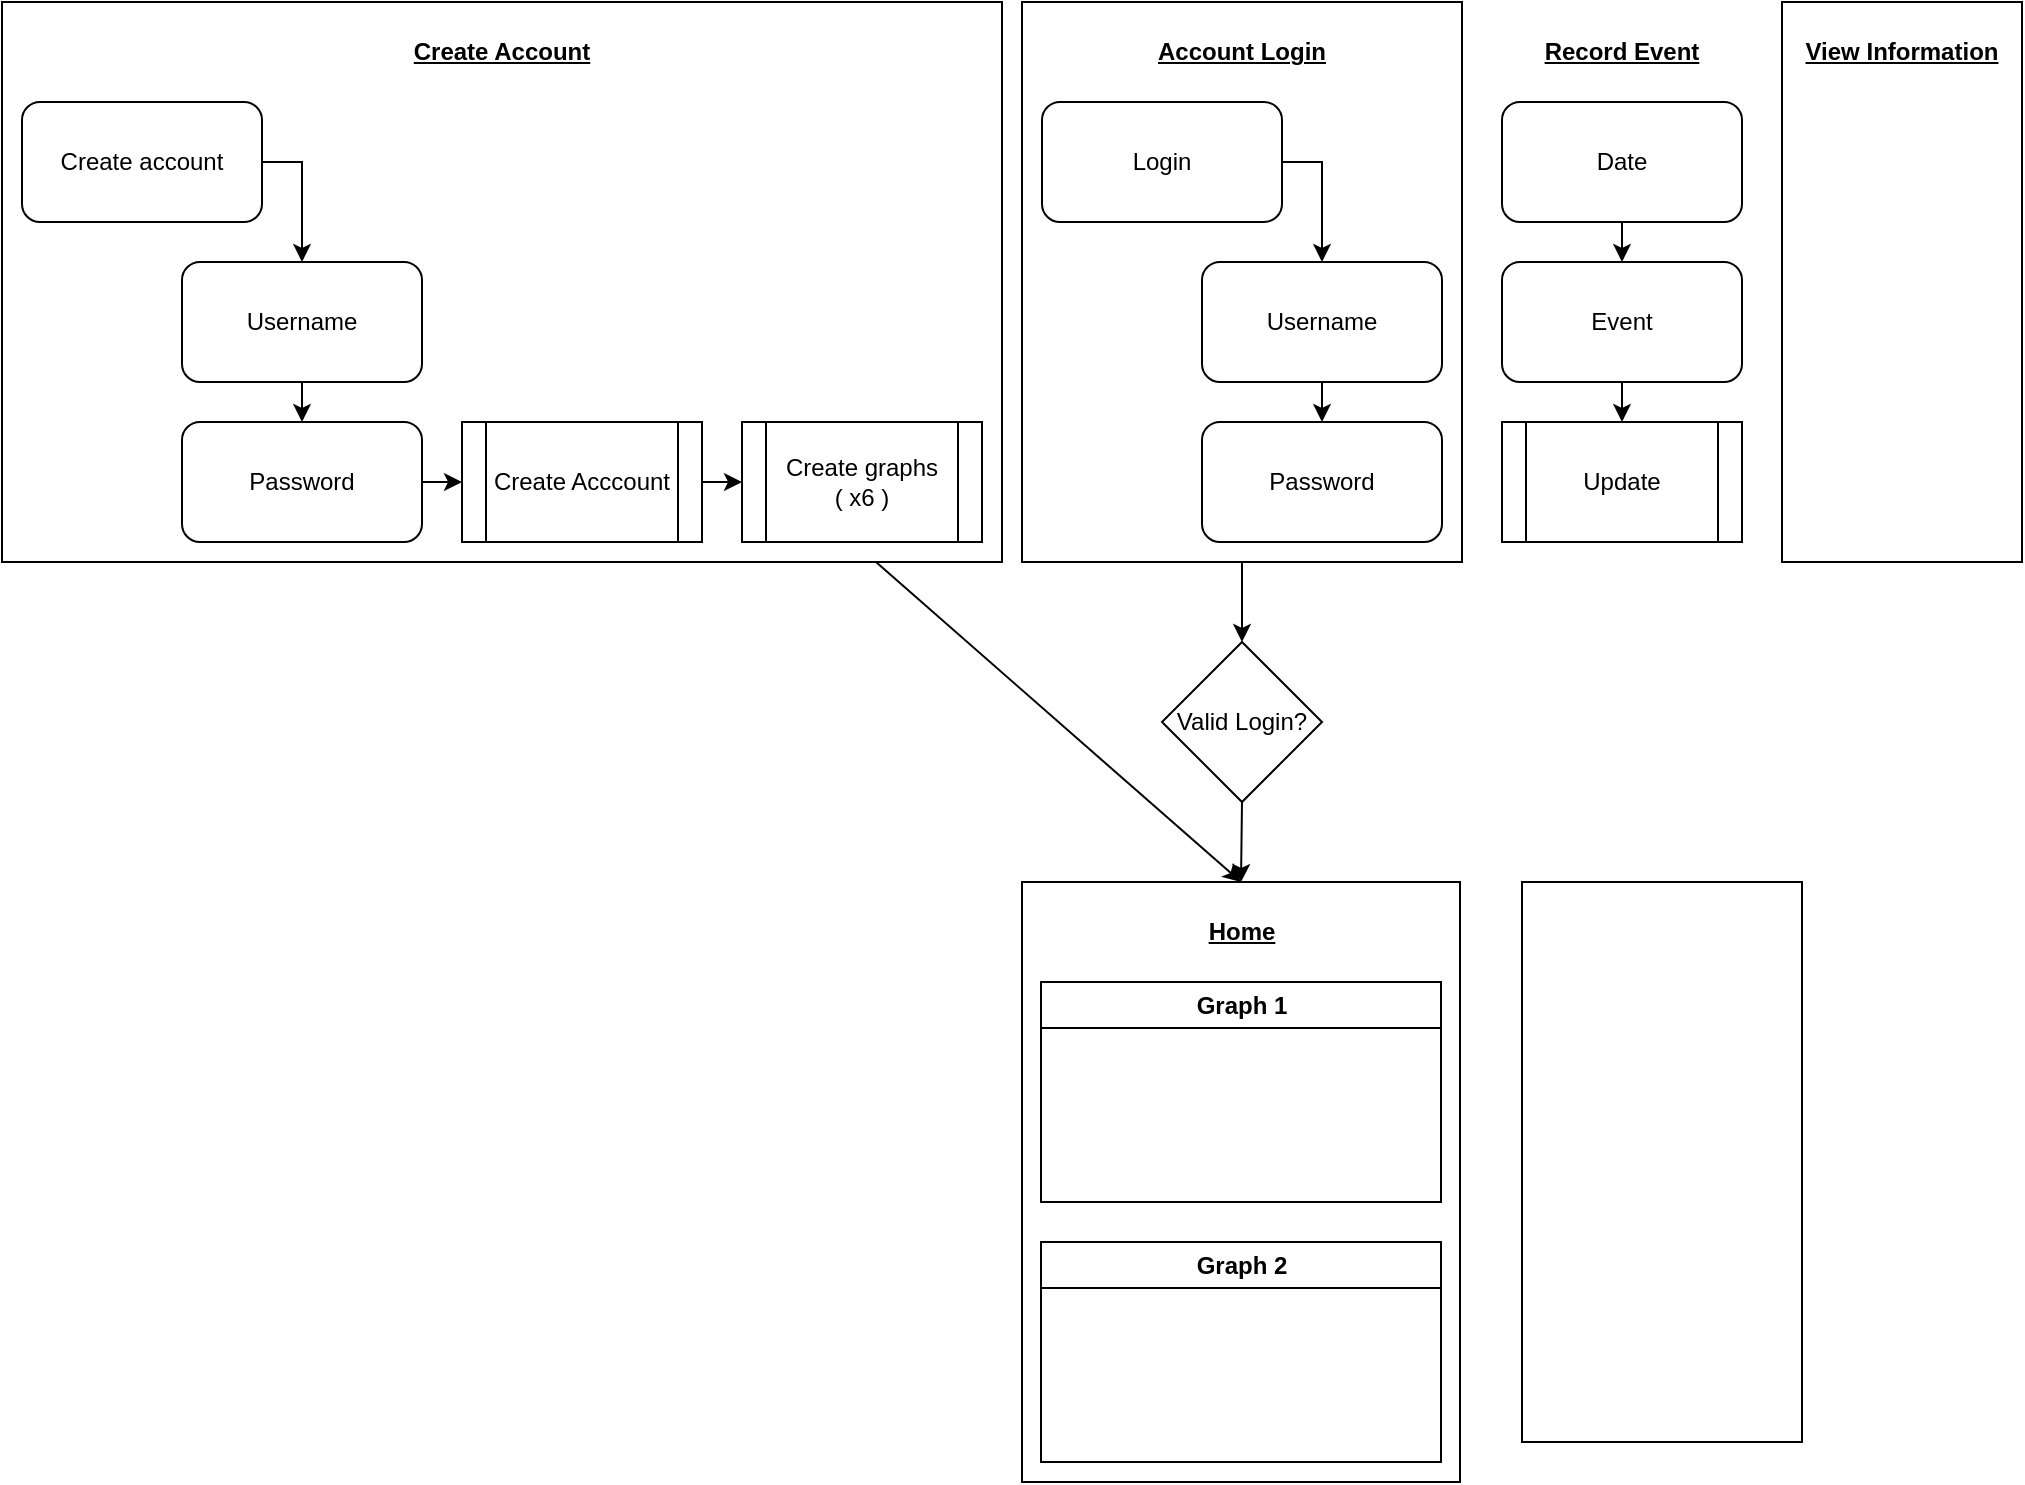 <mxfile version="21.3.0" type="device" pages="2">
  <diagram name="Page-1" id="cc04yZsV0GRiOx2ALiAv">
    <mxGraphModel dx="1050" dy="541" grid="1" gridSize="10" guides="1" tooltips="1" connect="1" arrows="1" fold="1" page="1" pageScale="1" pageWidth="827" pageHeight="1169" math="0" shadow="0">
      <root>
        <mxCell id="0" />
        <mxCell id="1" parent="0" />
        <mxCell id="l-3O237XTOouysnwr9b9-24" value="" style="rounded=0;whiteSpace=wrap;html=1;" vertex="1" parent="1">
          <mxGeometry x="801" y="480" width="140" height="280" as="geometry" />
        </mxCell>
        <mxCell id="l-3O237XTOouysnwr9b9-20" value="" style="rounded=0;whiteSpace=wrap;html=1;" vertex="1" parent="1">
          <mxGeometry x="41" y="40" width="500" height="280" as="geometry" />
        </mxCell>
        <mxCell id="l-3O237XTOouysnwr9b9-19" value="" style="rounded=0;whiteSpace=wrap;html=1;" vertex="1" parent="1">
          <mxGeometry x="551" y="40" width="220" height="280" as="geometry" />
        </mxCell>
        <mxCell id="l-3O237XTOouysnwr9b9-10" style="edgeStyle=orthogonalEdgeStyle;rounded=0;orthogonalLoop=1;jettySize=auto;html=1;exitX=1;exitY=0.5;exitDx=0;exitDy=0;entryX=0.5;entryY=0;entryDx=0;entryDy=0;" edge="1" parent="1" source="l-3O237XTOouysnwr9b9-1" target="l-3O237XTOouysnwr9b9-2">
          <mxGeometry relative="1" as="geometry" />
        </mxCell>
        <mxCell id="l-3O237XTOouysnwr9b9-1" value="Create account" style="rounded=1;whiteSpace=wrap;html=1;" vertex="1" parent="1">
          <mxGeometry x="51" y="90" width="120" height="60" as="geometry" />
        </mxCell>
        <mxCell id="l-3O237XTOouysnwr9b9-8" style="edgeStyle=orthogonalEdgeStyle;rounded=0;orthogonalLoop=1;jettySize=auto;html=1;exitX=0.5;exitY=1;exitDx=0;exitDy=0;entryX=0.5;entryY=0;entryDx=0;entryDy=0;" edge="1" parent="1" source="l-3O237XTOouysnwr9b9-2" target="l-3O237XTOouysnwr9b9-3">
          <mxGeometry relative="1" as="geometry" />
        </mxCell>
        <mxCell id="l-3O237XTOouysnwr9b9-2" value="Username" style="rounded=1;whiteSpace=wrap;html=1;" vertex="1" parent="1">
          <mxGeometry x="131" y="170" width="120" height="60" as="geometry" />
        </mxCell>
        <mxCell id="l-3O237XTOouysnwr9b9-9" style="edgeStyle=orthogonalEdgeStyle;rounded=0;orthogonalLoop=1;jettySize=auto;html=1;exitX=1;exitY=0.5;exitDx=0;exitDy=0;entryX=0;entryY=0.5;entryDx=0;entryDy=0;" edge="1" parent="1" source="l-3O237XTOouysnwr9b9-3" target="l-3O237XTOouysnwr9b9-4">
          <mxGeometry relative="1" as="geometry" />
        </mxCell>
        <mxCell id="l-3O237XTOouysnwr9b9-3" value="Password" style="rounded=1;whiteSpace=wrap;html=1;" vertex="1" parent="1">
          <mxGeometry x="131" y="250" width="120" height="60" as="geometry" />
        </mxCell>
        <mxCell id="l-3O237XTOouysnwr9b9-11" style="edgeStyle=orthogonalEdgeStyle;rounded=0;orthogonalLoop=1;jettySize=auto;html=1;exitX=1;exitY=0.5;exitDx=0;exitDy=0;entryX=0;entryY=0.5;entryDx=0;entryDy=0;" edge="1" parent="1" source="l-3O237XTOouysnwr9b9-4" target="l-3O237XTOouysnwr9b9-5">
          <mxGeometry relative="1" as="geometry" />
        </mxCell>
        <mxCell id="l-3O237XTOouysnwr9b9-4" value="Create Acccount" style="shape=process;whiteSpace=wrap;html=1;backgroundOutline=1;" vertex="1" parent="1">
          <mxGeometry x="271" y="250" width="120" height="60" as="geometry" />
        </mxCell>
        <mxCell id="l-3O237XTOouysnwr9b9-5" value="Create graphs&lt;br&gt;( x6 )" style="shape=process;whiteSpace=wrap;html=1;backgroundOutline=1;" vertex="1" parent="1">
          <mxGeometry x="411" y="250" width="120" height="60" as="geometry" />
        </mxCell>
        <mxCell id="l-3O237XTOouysnwr9b9-15" style="edgeStyle=orthogonalEdgeStyle;rounded=0;orthogonalLoop=1;jettySize=auto;html=1;exitX=1;exitY=0.5;exitDx=0;exitDy=0;entryX=0.5;entryY=0;entryDx=0;entryDy=0;" edge="1" parent="1" source="l-3O237XTOouysnwr9b9-12" target="l-3O237XTOouysnwr9b9-13">
          <mxGeometry relative="1" as="geometry" />
        </mxCell>
        <mxCell id="l-3O237XTOouysnwr9b9-12" value="Login" style="rounded=1;whiteSpace=wrap;html=1;" vertex="1" parent="1">
          <mxGeometry x="561" y="90" width="120" height="60" as="geometry" />
        </mxCell>
        <mxCell id="l-3O237XTOouysnwr9b9-16" style="edgeStyle=orthogonalEdgeStyle;rounded=0;orthogonalLoop=1;jettySize=auto;html=1;exitX=0.5;exitY=1;exitDx=0;exitDy=0;entryX=0.5;entryY=0;entryDx=0;entryDy=0;" edge="1" parent="1" source="l-3O237XTOouysnwr9b9-13" target="l-3O237XTOouysnwr9b9-14">
          <mxGeometry relative="1" as="geometry" />
        </mxCell>
        <mxCell id="l-3O237XTOouysnwr9b9-13" value="Username" style="rounded=1;whiteSpace=wrap;html=1;" vertex="1" parent="1">
          <mxGeometry x="641" y="170" width="120" height="60" as="geometry" />
        </mxCell>
        <mxCell id="l-3O237XTOouysnwr9b9-14" value="Password" style="rounded=1;whiteSpace=wrap;html=1;" vertex="1" parent="1">
          <mxGeometry x="641" y="250" width="120" height="60" as="geometry" />
        </mxCell>
        <mxCell id="l-3O237XTOouysnwr9b9-25" style="edgeStyle=orthogonalEdgeStyle;rounded=0;orthogonalLoop=1;jettySize=auto;html=1;exitX=0.5;exitY=1;exitDx=0;exitDy=0;entryX=0.5;entryY=0;entryDx=0;entryDy=0;" edge="1" parent="1" source="l-3O237XTOouysnwr9b9-21" target="l-3O237XTOouysnwr9b9-22">
          <mxGeometry relative="1" as="geometry" />
        </mxCell>
        <mxCell id="l-3O237XTOouysnwr9b9-21" value="Date" style="rounded=1;whiteSpace=wrap;html=1;" vertex="1" parent="1">
          <mxGeometry x="791" y="90" width="120" height="60" as="geometry" />
        </mxCell>
        <mxCell id="l-3O237XTOouysnwr9b9-26" style="edgeStyle=orthogonalEdgeStyle;rounded=0;orthogonalLoop=1;jettySize=auto;html=1;exitX=0.5;exitY=1;exitDx=0;exitDy=0;entryX=0.5;entryY=0;entryDx=0;entryDy=0;" edge="1" parent="1" source="l-3O237XTOouysnwr9b9-22" target="l-3O237XTOouysnwr9b9-23">
          <mxGeometry relative="1" as="geometry" />
        </mxCell>
        <mxCell id="l-3O237XTOouysnwr9b9-22" value="Event" style="rounded=1;whiteSpace=wrap;html=1;" vertex="1" parent="1">
          <mxGeometry x="791" y="170" width="120" height="60" as="geometry" />
        </mxCell>
        <mxCell id="l-3O237XTOouysnwr9b9-23" value="Update" style="shape=process;whiteSpace=wrap;html=1;backgroundOutline=1;" vertex="1" parent="1">
          <mxGeometry x="791" y="250" width="120" height="60" as="geometry" />
        </mxCell>
        <mxCell id="l-3O237XTOouysnwr9b9-27" value="Create Account" style="text;html=1;strokeColor=none;fillColor=none;align=center;verticalAlign=middle;whiteSpace=wrap;rounded=0;fontStyle=5" vertex="1" parent="1">
          <mxGeometry x="51" y="50" width="480" height="30" as="geometry" />
        </mxCell>
        <mxCell id="l-3O237XTOouysnwr9b9-28" value="Account Login" style="text;html=1;strokeColor=none;fillColor=none;align=center;verticalAlign=middle;whiteSpace=wrap;rounded=0;fontStyle=5" vertex="1" parent="1">
          <mxGeometry x="561" y="50" width="200" height="30" as="geometry" />
        </mxCell>
        <mxCell id="l-3O237XTOouysnwr9b9-29" value="Record Event" style="text;html=1;strokeColor=none;fillColor=none;align=center;verticalAlign=middle;whiteSpace=wrap;rounded=0;fontStyle=5" vertex="1" parent="1">
          <mxGeometry x="791" y="50" width="120" height="30" as="geometry" />
        </mxCell>
        <mxCell id="l-3O237XTOouysnwr9b9-30" value="" style="rounded=0;whiteSpace=wrap;html=1;" vertex="1" parent="1">
          <mxGeometry x="931" y="40" width="120" height="280" as="geometry" />
        </mxCell>
        <mxCell id="l-3O237XTOouysnwr9b9-31" value="View Information" style="text;html=1;strokeColor=none;fillColor=none;align=center;verticalAlign=middle;whiteSpace=wrap;rounded=0;fontStyle=5" vertex="1" parent="1">
          <mxGeometry x="941" y="50" width="100" height="30" as="geometry" />
        </mxCell>
        <mxCell id="RZdN04DhBmM59ptDXOKu-1" value="Valid Login?" style="rhombus;whiteSpace=wrap;html=1;" vertex="1" parent="1">
          <mxGeometry x="621" y="360" width="80" height="80" as="geometry" />
        </mxCell>
        <mxCell id="RZdN04DhBmM59ptDXOKu-2" value="" style="rounded=0;whiteSpace=wrap;html=1;" vertex="1" parent="1">
          <mxGeometry x="551" y="480" width="219" height="300" as="geometry" />
        </mxCell>
        <mxCell id="RZdN04DhBmM59ptDXOKu-3" value="Home" style="text;html=1;strokeColor=none;fillColor=none;align=center;verticalAlign=middle;whiteSpace=wrap;rounded=0;fontStyle=5" vertex="1" parent="1">
          <mxGeometry x="560.5" y="490" width="200" height="30" as="geometry" />
        </mxCell>
        <mxCell id="RZdN04DhBmM59ptDXOKu-8" value="Graph 1" style="swimlane;whiteSpace=wrap;html=1;" vertex="1" parent="1">
          <mxGeometry x="560.5" y="530" width="200" height="110" as="geometry" />
        </mxCell>
        <mxCell id="RZdN04DhBmM59ptDXOKu-9" value="Graph 2" style="swimlane;whiteSpace=wrap;html=1;" vertex="1" parent="1">
          <mxGeometry x="560.5" y="660" width="200" height="110" as="geometry" />
        </mxCell>
        <mxCell id="RZdN04DhBmM59ptDXOKu-11" value="" style="endArrow=classic;html=1;rounded=0;entryX=0.5;entryY=0;entryDx=0;entryDy=0;exitX=0.5;exitY=1;exitDx=0;exitDy=0;" edge="1" parent="1" source="l-3O237XTOouysnwr9b9-19" target="RZdN04DhBmM59ptDXOKu-1">
          <mxGeometry width="50" height="50" relative="1" as="geometry">
            <mxPoint x="530" y="400" as="sourcePoint" />
            <mxPoint x="580" y="350" as="targetPoint" />
          </mxGeometry>
        </mxCell>
        <mxCell id="RZdN04DhBmM59ptDXOKu-12" value="" style="endArrow=classic;html=1;rounded=0;exitX=0.5;exitY=1;exitDx=0;exitDy=0;entryX=0.5;entryY=0;entryDx=0;entryDy=0;" edge="1" parent="1" source="RZdN04DhBmM59ptDXOKu-1" target="RZdN04DhBmM59ptDXOKu-2">
          <mxGeometry width="50" height="50" relative="1" as="geometry">
            <mxPoint x="720" y="440" as="sourcePoint" />
            <mxPoint x="770" y="390" as="targetPoint" />
          </mxGeometry>
        </mxCell>
        <mxCell id="RZdN04DhBmM59ptDXOKu-13" value="" style="endArrow=classic;html=1;rounded=0;entryX=0.5;entryY=0;entryDx=0;entryDy=0;exitX=0.874;exitY=1;exitDx=0;exitDy=0;exitPerimeter=0;" edge="1" parent="1" source="l-3O237XTOouysnwr9b9-20" target="RZdN04DhBmM59ptDXOKu-2">
          <mxGeometry width="50" height="50" relative="1" as="geometry">
            <mxPoint x="460" y="410" as="sourcePoint" />
            <mxPoint x="510" y="360" as="targetPoint" />
          </mxGeometry>
        </mxCell>
      </root>
    </mxGraphModel>
  </diagram>
  <diagram id="vRcQymzW9OsuHTlcTGBI" name="Page-2">
    <mxGraphModel dx="2261" dy="756" grid="1" gridSize="10" guides="1" tooltips="1" connect="1" arrows="1" fold="1" page="1" pageScale="1" pageWidth="827" pageHeight="1169" math="0" shadow="0">
      <root>
        <mxCell id="0" />
        <mxCell id="1" parent="0" />
        <mxCell id="r17xh3R9CUe-E-M4St3A-2" value="" style="rounded=0;whiteSpace=wrap;html=1;" vertex="1" parent="1">
          <mxGeometry x="40" y="40" width="200" height="400" as="geometry" />
        </mxCell>
        <mxCell id="r17xh3R9CUe-E-M4St3A-21" value="&lt;h1&gt;App&lt;/h1&gt;" style="text;html=1;strokeColor=none;fillColor=none;spacing=5;spacingTop=-20;whiteSpace=wrap;overflow=hidden;rounded=0;" vertex="1" parent="1">
          <mxGeometry x="50" y="50" width="180" height="50" as="geometry" />
        </mxCell>
        <mxCell id="r17xh3R9CUe-E-M4St3A-22" value="Create account" style="rounded=1;whiteSpace=wrap;html=1;" vertex="1" parent="1">
          <mxGeometry x="57" y="150" width="160" height="60" as="geometry" />
        </mxCell>
        <mxCell id="r17xh3R9CUe-E-M4St3A-23" value="Login" style="rounded=1;whiteSpace=wrap;html=1;" vertex="1" parent="1">
          <mxGeometry x="60" y="250" width="160" height="60" as="geometry" />
        </mxCell>
        <mxCell id="r17xh3R9CUe-E-M4St3A-25" value="" style="rounded=0;whiteSpace=wrap;html=1;" vertex="1" parent="1">
          <mxGeometry x="280" y="40" width="200" height="400" as="geometry" />
        </mxCell>
        <mxCell id="r17xh3R9CUe-E-M4St3A-30" value="&lt;h1&gt;Create Account&lt;/h1&gt;" style="text;html=1;strokeColor=none;fillColor=none;spacing=5;spacingTop=-20;whiteSpace=wrap;overflow=hidden;rounded=0;" vertex="1" parent="1">
          <mxGeometry x="286" y="50" width="190" height="50" as="geometry" />
        </mxCell>
        <mxCell id="r17xh3R9CUe-E-M4St3A-33" value="" style="rounded=0;whiteSpace=wrap;html=1;" vertex="1" parent="1">
          <mxGeometry x="300" y="130" width="160" height="30" as="geometry" />
        </mxCell>
        <mxCell id="r17xh3R9CUe-E-M4St3A-34" value="Username" style="text;html=1;strokeColor=none;fillColor=none;align=center;verticalAlign=middle;whiteSpace=wrap;rounded=0;" vertex="1" parent="1">
          <mxGeometry x="300" y="100" width="60" height="30" as="geometry" />
        </mxCell>
        <mxCell id="r17xh3R9CUe-E-M4St3A-35" value="Password" style="text;html=1;strokeColor=none;fillColor=none;align=center;verticalAlign=middle;whiteSpace=wrap;rounded=0;" vertex="1" parent="1">
          <mxGeometry x="300" y="170" width="60" height="30" as="geometry" />
        </mxCell>
        <mxCell id="r17xh3R9CUe-E-M4St3A-36" value="" style="rounded=0;whiteSpace=wrap;html=1;" vertex="1" parent="1">
          <mxGeometry x="300" y="200" width="160" height="30" as="geometry" />
        </mxCell>
        <mxCell id="r17xh3R9CUe-E-M4St3A-37" value="Confirm password" style="text;html=1;strokeColor=none;fillColor=none;align=center;verticalAlign=middle;whiteSpace=wrap;rounded=0;" vertex="1" parent="1">
          <mxGeometry x="300" y="240" width="100" height="30" as="geometry" />
        </mxCell>
        <mxCell id="r17xh3R9CUe-E-M4St3A-38" value="" style="rounded=0;whiteSpace=wrap;html=1;" vertex="1" parent="1">
          <mxGeometry x="300" y="270" width="160" height="30" as="geometry" />
        </mxCell>
        <mxCell id="r17xh3R9CUe-E-M4St3A-39" value="Create account" style="rounded=1;whiteSpace=wrap;html=1;" vertex="1" parent="1">
          <mxGeometry x="300" y="320" width="160" height="40" as="geometry" />
        </mxCell>
        <mxCell id="r17xh3R9CUe-E-M4St3A-49" value="" style="rounded=0;whiteSpace=wrap;html=1;" vertex="1" parent="1">
          <mxGeometry x="-200" y="40" width="200" height="400" as="geometry" />
        </mxCell>
        <mxCell id="r17xh3R9CUe-E-M4St3A-50" value="" style="rounded=0;whiteSpace=wrap;html=1;" vertex="1" parent="1">
          <mxGeometry x="-200" y="380" width="200" height="60" as="geometry" />
        </mxCell>
        <mxCell id="r17xh3R9CUe-E-M4St3A-51" value="" style="shape=actor;whiteSpace=wrap;html=1;strokeWidth=2;strokeColor=#CCCCCC;" vertex="1" parent="1">
          <mxGeometry x="-47" y="390" width="30" height="40" as="geometry" />
        </mxCell>
        <mxCell id="r17xh3R9CUe-E-M4St3A-52" value="" style="shape=cross;whiteSpace=wrap;html=1;strokeWidth=2;strokeColor=#CCCCCC;" vertex="1" parent="1">
          <mxGeometry x="-147" y="390" width="40" height="40" as="geometry" />
        </mxCell>
        <mxCell id="r17xh3R9CUe-E-M4St3A-53" value="" style="shape=internalStorage;whiteSpace=wrap;html=1;dx=15;dy=15;rounded=1;arcSize=8;strokeWidth=2;strokeColor=#CCCCCC;" vertex="1" parent="1">
          <mxGeometry x="-97" y="390" width="36" height="40" as="geometry" />
        </mxCell>
        <mxCell id="r17xh3R9CUe-E-M4St3A-54" value="&lt;h1&gt;Login&lt;/h1&gt;" style="text;html=1;strokeColor=none;fillColor=none;spacing=5;spacingTop=-20;whiteSpace=wrap;overflow=hidden;rounded=0;" vertex="1" parent="1">
          <mxGeometry x="-194" y="50" width="190" height="50" as="geometry" />
        </mxCell>
        <mxCell id="r17xh3R9CUe-E-M4St3A-55" value="" style="rounded=0;whiteSpace=wrap;html=1;" vertex="1" parent="1">
          <mxGeometry x="-180" y="130" width="160" height="30" as="geometry" />
        </mxCell>
        <mxCell id="r17xh3R9CUe-E-M4St3A-56" value="Username" style="text;html=1;strokeColor=none;fillColor=none;align=center;verticalAlign=middle;whiteSpace=wrap;rounded=0;" vertex="1" parent="1">
          <mxGeometry x="-180" y="100" width="60" height="30" as="geometry" />
        </mxCell>
        <mxCell id="r17xh3R9CUe-E-M4St3A-57" value="Password" style="text;html=1;strokeColor=none;fillColor=none;align=center;verticalAlign=middle;whiteSpace=wrap;rounded=0;" vertex="1" parent="1">
          <mxGeometry x="-180" y="170" width="60" height="30" as="geometry" />
        </mxCell>
        <mxCell id="r17xh3R9CUe-E-M4St3A-58" value="" style="rounded=0;whiteSpace=wrap;html=1;" vertex="1" parent="1">
          <mxGeometry x="-180" y="200" width="160" height="30" as="geometry" />
        </mxCell>
        <mxCell id="r17xh3R9CUe-E-M4St3A-61" value="Create account" style="rounded=1;whiteSpace=wrap;html=1;" vertex="1" parent="1">
          <mxGeometry x="-180" y="320" width="160" height="40" as="geometry" />
        </mxCell>
        <mxCell id="r17xh3R9CUe-E-M4St3A-62" value="" style="rounded=0;whiteSpace=wrap;html=1;" vertex="1" parent="1">
          <mxGeometry x="40" y="480" width="200" height="400" as="geometry" />
        </mxCell>
        <mxCell id="r17xh3R9CUe-E-M4St3A-67" value="&lt;h1&gt;Home&lt;/h1&gt;" style="text;html=1;strokeColor=none;fillColor=none;spacing=5;spacingTop=-20;whiteSpace=wrap;overflow=hidden;rounded=0;" vertex="1" parent="1">
          <mxGeometry x="50" y="490" width="180" height="50" as="geometry" />
        </mxCell>
        <mxCell id="r17xh3R9CUe-E-M4St3A-70" value="" style="endArrow=classic;html=1;rounded=0;entryX=0.01;entryY=0.352;entryDx=0;entryDy=0;entryPerimeter=0;" edge="1" parent="1" target="r17xh3R9CUe-E-M4St3A-25">
          <mxGeometry width="50" height="50" relative="1" as="geometry">
            <mxPoint x="217" y="180" as="sourcePoint" />
            <mxPoint x="267" y="130" as="targetPoint" />
          </mxGeometry>
        </mxCell>
        <mxCell id="r17xh3R9CUe-E-M4St3A-71" value="" style="endArrow=classic;html=1;rounded=0;exitX=0;exitY=0.5;exitDx=0;exitDy=0;" edge="1" parent="1" source="r17xh3R9CUe-E-M4St3A-23">
          <mxGeometry width="50" height="50" relative="1" as="geometry">
            <mxPoint x="60" y="290" as="sourcePoint" />
            <mxPoint y="280" as="targetPoint" />
          </mxGeometry>
        </mxCell>
        <mxCell id="r17xh3R9CUe-E-M4St3A-72" value="" style="html=1;verticalLabelPosition=bottom;align=center;labelBackgroundColor=#ffffff;verticalAlign=top;strokeWidth=2;strokeColor=#CCCCCC;shadow=0;dashed=0;shape=mxgraph.ios7.icons.home;" vertex="1" parent="1">
          <mxGeometry x="-187" y="390" width="30" height="40" as="geometry" />
        </mxCell>
        <mxCell id="r17xh3R9CUe-E-M4St3A-73" value="" style="rounded=0;whiteSpace=wrap;html=1;" vertex="1" parent="1">
          <mxGeometry x="40" y="380" width="200" height="60" as="geometry" />
        </mxCell>
        <mxCell id="r17xh3R9CUe-E-M4St3A-74" value="" style="shape=actor;whiteSpace=wrap;html=1;strokeWidth=2;strokeColor=#CCCCCC;" vertex="1" parent="1">
          <mxGeometry x="194" y="390" width="30" height="40" as="geometry" />
        </mxCell>
        <mxCell id="r17xh3R9CUe-E-M4St3A-75" value="" style="shape=cross;whiteSpace=wrap;html=1;strokeWidth=2;strokeColor=#CCCCCC;" vertex="1" parent="1">
          <mxGeometry x="94" y="390" width="40" height="40" as="geometry" />
        </mxCell>
        <mxCell id="r17xh3R9CUe-E-M4St3A-76" value="" style="shape=internalStorage;whiteSpace=wrap;html=1;dx=15;dy=15;rounded=1;arcSize=8;strokeWidth=2;strokeColor=#CCCCCC;" vertex="1" parent="1">
          <mxGeometry x="144" y="390" width="36" height="40" as="geometry" />
        </mxCell>
        <mxCell id="r17xh3R9CUe-E-M4St3A-77" value="" style="html=1;verticalLabelPosition=bottom;align=center;labelBackgroundColor=#ffffff;verticalAlign=top;strokeWidth=2;strokeColor=#CCCCCC;shadow=0;dashed=0;shape=mxgraph.ios7.icons.home;" vertex="1" parent="1">
          <mxGeometry x="54" y="390" width="30" height="40" as="geometry" />
        </mxCell>
        <mxCell id="r17xh3R9CUe-E-M4St3A-78" value="" style="rounded=0;whiteSpace=wrap;html=1;" vertex="1" parent="1">
          <mxGeometry x="280" y="380" width="200" height="60" as="geometry" />
        </mxCell>
        <mxCell id="r17xh3R9CUe-E-M4St3A-79" value="" style="shape=actor;whiteSpace=wrap;html=1;strokeWidth=2;strokeColor=#CCCCCC;" vertex="1" parent="1">
          <mxGeometry x="436" y="390" width="30" height="40" as="geometry" />
        </mxCell>
        <mxCell id="r17xh3R9CUe-E-M4St3A-80" value="" style="shape=cross;whiteSpace=wrap;html=1;strokeWidth=2;strokeColor=#CCCCCC;" vertex="1" parent="1">
          <mxGeometry x="334" y="390" width="40" height="40" as="geometry" />
        </mxCell>
        <mxCell id="r17xh3R9CUe-E-M4St3A-81" value="" style="shape=internalStorage;whiteSpace=wrap;html=1;dx=15;dy=15;rounded=1;arcSize=8;strokeWidth=2;strokeColor=#CCCCCC;" vertex="1" parent="1">
          <mxGeometry x="386.5" y="390" width="36" height="40" as="geometry" />
        </mxCell>
        <mxCell id="r17xh3R9CUe-E-M4St3A-82" value="" style="html=1;verticalLabelPosition=bottom;align=center;labelBackgroundColor=#ffffff;verticalAlign=top;strokeWidth=2;strokeColor=#CCCCCC;shadow=0;dashed=0;shape=mxgraph.ios7.icons.home;" vertex="1" parent="1">
          <mxGeometry x="295" y="390" width="30" height="40" as="geometry" />
        </mxCell>
        <mxCell id="r17xh3R9CUe-E-M4St3A-83" value="" style="rounded=0;whiteSpace=wrap;html=1;" vertex="1" parent="1">
          <mxGeometry x="40" y="820" width="200" height="60" as="geometry" />
        </mxCell>
        <mxCell id="r17xh3R9CUe-E-M4St3A-87" value="" style="html=1;verticalLabelPosition=bottom;align=center;labelBackgroundColor=#ffffff;verticalAlign=top;strokeWidth=2;strokeColor=#FF8000;shadow=0;dashed=0;shape=mxgraph.ios7.icons.home;" vertex="1" parent="1">
          <mxGeometry x="53" y="830" width="30" height="40" as="geometry" />
        </mxCell>
        <mxCell id="r17xh3R9CUe-E-M4St3A-88" value="" style="endArrow=classic;html=1;rounded=0;entryX=0;entryY=0.25;entryDx=0;entryDy=0;exitX=0.5;exitY=1;exitDx=0;exitDy=0;" edge="1" parent="1" source="r17xh3R9CUe-E-M4St3A-50" target="r17xh3R9CUe-E-M4St3A-62">
          <mxGeometry width="50" height="50" relative="1" as="geometry">
            <mxPoint x="-90" y="510" as="sourcePoint" />
            <mxPoint x="-40" y="460" as="targetPoint" />
          </mxGeometry>
        </mxCell>
        <mxCell id="r17xh3R9CUe-E-M4St3A-89" value="" style="endArrow=classic;html=1;rounded=0;exitX=0.5;exitY=1;exitDx=0;exitDy=0;entryX=1;entryY=0.25;entryDx=0;entryDy=0;" edge="1" parent="1" source="r17xh3R9CUe-E-M4St3A-78" target="r17xh3R9CUe-E-M4St3A-62">
          <mxGeometry width="50" height="50" relative="1" as="geometry">
            <mxPoint x="370" y="570" as="sourcePoint" />
            <mxPoint x="420" y="520" as="targetPoint" />
          </mxGeometry>
        </mxCell>
        <mxCell id="r17xh3R9CUe-E-M4St3A-90" value="Graph 1" style="swimlane;whiteSpace=wrap;html=1;" vertex="1" parent="1">
          <mxGeometry x="50" y="620" width="180" height="190" as="geometry" />
        </mxCell>
        <mxCell id="r17xh3R9CUe-E-M4St3A-93" value="&lt;h1&gt;&lt;br&gt;&lt;/h1&gt;&lt;p&gt;Lorem ipsum dolor sit amet, consectetur adipisicing elit, sed do eiusmod tempor incididunt ut labore et dolore magna aliqua.&lt;/p&gt;" style="text;html=1;strokeColor=none;fillColor=none;spacing=5;spacingTop=-20;whiteSpace=wrap;overflow=hidden;rounded=0;" vertex="1" parent="1">
          <mxGeometry x="57" y="490" width="163" height="110" as="geometry" />
        </mxCell>
        <mxCell id="r17xh3R9CUe-E-M4St3A-94" value="" style="rounded=0;whiteSpace=wrap;html=1;" vertex="1" parent="1">
          <mxGeometry x="-200" y="700" width="200" height="400" as="geometry" />
        </mxCell>
        <mxCell id="r17xh3R9CUe-E-M4St3A-95" value="&lt;h1&gt;Record event&lt;/h1&gt;" style="text;html=1;strokeColor=none;fillColor=none;spacing=5;spacingTop=-20;whiteSpace=wrap;overflow=hidden;rounded=0;" vertex="1" parent="1">
          <mxGeometry x="-194" y="710" width="190" height="50" as="geometry" />
        </mxCell>
        <mxCell id="r17xh3R9CUe-E-M4St3A-96" value="" style="rounded=0;whiteSpace=wrap;html=1;" vertex="1" parent="1">
          <mxGeometry x="-180" y="790" width="160" height="30" as="geometry" />
        </mxCell>
        <mxCell id="r17xh3R9CUe-E-M4St3A-97" value="What happened" style="text;html=1;strokeColor=none;fillColor=none;align=center;verticalAlign=middle;whiteSpace=wrap;rounded=0;" vertex="1" parent="1">
          <mxGeometry x="-180" y="760" width="91" height="30" as="geometry" />
        </mxCell>
        <mxCell id="r17xh3R9CUe-E-M4St3A-98" value="When did it happen" style="text;html=1;strokeColor=none;fillColor=none;align=center;verticalAlign=middle;whiteSpace=wrap;rounded=0;" vertex="1" parent="1">
          <mxGeometry x="-180" y="830" width="111" height="30" as="geometry" />
        </mxCell>
        <mxCell id="r17xh3R9CUe-E-M4St3A-99" value="" style="rounded=0;whiteSpace=wrap;html=1;" vertex="1" parent="1">
          <mxGeometry x="-180" y="860" width="160" height="30" as="geometry" />
        </mxCell>
        <mxCell id="r17xh3R9CUe-E-M4St3A-100" value="What were the symptom&#39;s" style="text;html=1;strokeColor=none;fillColor=none;align=center;verticalAlign=middle;whiteSpace=wrap;rounded=0;fontColor=#333333;" vertex="1" parent="1">
          <mxGeometry x="-180" y="900" width="141" height="30" as="geometry" />
        </mxCell>
        <mxCell id="r17xh3R9CUe-E-M4St3A-101" value="" style="rounded=0;whiteSpace=wrap;html=1;strokeColor=#333333;fontColor=#333333;" vertex="1" parent="1">
          <mxGeometry x="-180" y="930" width="160" height="30" as="geometry" />
        </mxCell>
        <mxCell id="r17xh3R9CUe-E-M4St3A-102" value="Record event" style="rounded=1;whiteSpace=wrap;html=1;" vertex="1" parent="1">
          <mxGeometry x="-180" y="980" width="160" height="40" as="geometry" />
        </mxCell>
        <mxCell id="r17xh3R9CUe-E-M4St3A-108" value="" style="rounded=0;whiteSpace=wrap;html=1;" vertex="1" parent="1">
          <mxGeometry x="-200" y="1040" width="200" height="60" as="geometry" />
        </mxCell>
        <mxCell id="r17xh3R9CUe-E-M4St3A-110" value="" style="shape=cross;whiteSpace=wrap;html=1;strokeWidth=2;strokeColor=#FF8000;" vertex="1" parent="1">
          <mxGeometry x="-150" y="1050" width="40" height="40" as="geometry" />
        </mxCell>
        <mxCell id="r17xh3R9CUe-E-M4St3A-113" value="" style="rounded=0;whiteSpace=wrap;html=1;" vertex="1" parent="1">
          <mxGeometry x="280" y="700" width="200" height="400" as="geometry" />
        </mxCell>
        <mxCell id="r17xh3R9CUe-E-M4St3A-114" value="&lt;h1&gt;View events&lt;/h1&gt;" style="text;html=1;strokeColor=none;fillColor=none;spacing=5;spacingTop=-20;whiteSpace=wrap;overflow=hidden;rounded=0;" vertex="1" parent="1">
          <mxGeometry x="286" y="710" width="190" height="50" as="geometry" />
        </mxCell>
        <mxCell id="r17xh3R9CUe-E-M4St3A-122" value="" style="rounded=0;whiteSpace=wrap;html=1;" vertex="1" parent="1">
          <mxGeometry x="280" y="1040" width="200" height="60" as="geometry" />
        </mxCell>
        <mxCell id="r17xh3R9CUe-E-M4St3A-125" value="" style="shape=internalStorage;whiteSpace=wrap;html=1;dx=15;dy=15;rounded=1;arcSize=8;strokeWidth=2;strokeColor=#FF8000;" vertex="1" parent="1">
          <mxGeometry x="380" y="1050" width="36" height="40" as="geometry" />
        </mxCell>
        <mxCell id="r17xh3R9CUe-E-M4St3A-127" value="" style="rounded=0;whiteSpace=wrap;html=1;" vertex="1" parent="1">
          <mxGeometry x="40" y="920" width="200" height="400" as="geometry" />
        </mxCell>
        <mxCell id="r17xh3R9CUe-E-M4St3A-128" value="&lt;h1&gt;Profile&lt;/h1&gt;" style="text;html=1;strokeColor=none;fillColor=none;spacing=5;spacingTop=-20;whiteSpace=wrap;overflow=hidden;rounded=0;" vertex="1" parent="1">
          <mxGeometry x="46" y="930" width="190" height="50" as="geometry" />
        </mxCell>
        <mxCell id="r17xh3R9CUe-E-M4St3A-129" value="" style="rounded=0;whiteSpace=wrap;html=1;" vertex="1" parent="1">
          <mxGeometry x="40" y="1260" width="200" height="60" as="geometry" />
        </mxCell>
        <mxCell id="r17xh3R9CUe-E-M4St3A-130" value="" style="shape=actor;whiteSpace=wrap;html=1;strokeWidth=2;strokeColor=#FF8000;" vertex="1" parent="1">
          <mxGeometry x="194" y="1270" width="30" height="40" as="geometry" />
        </mxCell>
        <mxCell id="r17xh3R9CUe-E-M4St3A-135" value="Log out" style="rounded=1;whiteSpace=wrap;html=1;" vertex="1" parent="1">
          <mxGeometry x="61" y="1030" width="160" height="60" as="geometry" />
        </mxCell>
        <mxCell id="r17xh3R9CUe-E-M4St3A-136" value="Delete account" style="rounded=1;whiteSpace=wrap;html=1;" vertex="1" parent="1">
          <mxGeometry x="61" y="1130" width="160" height="60" as="geometry" />
        </mxCell>
        <mxCell id="M47qc8CPShg4CmGgvo4O-2" value="" style="rounded=0;whiteSpace=wrap;html=1;" vertex="1" parent="1">
          <mxGeometry x="300" y="790" width="160" height="30" as="geometry" />
        </mxCell>
        <mxCell id="M47qc8CPShg4CmGgvo4O-3" value="Select the event type" style="text;html=1;strokeColor=none;fillColor=none;align=center;verticalAlign=middle;whiteSpace=wrap;rounded=0;" vertex="1" parent="1">
          <mxGeometry x="300" y="760" width="120" height="30" as="geometry" />
        </mxCell>
        <mxCell id="M47qc8CPShg4CmGgvo4O-4" value="" style="triangle;whiteSpace=wrap;html=1;rotation=90;" vertex="1" parent="1">
          <mxGeometry x="436" y="795" width="10" height="20" as="geometry" />
        </mxCell>
        <mxCell id="M47qc8CPShg4CmGgvo4O-5" value="" style="rounded=0;whiteSpace=wrap;html=1;" vertex="1" parent="1">
          <mxGeometry x="300" y="860" width="160" height="30" as="geometry" />
        </mxCell>
        <mxCell id="M47qc8CPShg4CmGgvo4O-6" value="Retrieve from" style="text;html=1;strokeColor=none;fillColor=none;align=center;verticalAlign=middle;whiteSpace=wrap;rounded=0;" vertex="1" parent="1">
          <mxGeometry x="300" y="830" width="80" height="30" as="geometry" />
        </mxCell>
        <mxCell id="M47qc8CPShg4CmGgvo4O-7" value="" style="rounded=0;whiteSpace=wrap;html=1;" vertex="1" parent="1">
          <mxGeometry x="301" y="930" width="160" height="30" as="geometry" />
        </mxCell>
        <mxCell id="M47qc8CPShg4CmGgvo4O-8" value="Retrieve to" style="text;html=1;strokeColor=none;fillColor=none;align=center;verticalAlign=middle;whiteSpace=wrap;rounded=0;" vertex="1" parent="1">
          <mxGeometry x="301" y="900" width="69" height="30" as="geometry" />
        </mxCell>
        <mxCell id="M47qc8CPShg4CmGgvo4O-9" value="View Events" style="rounded=1;whiteSpace=wrap;html=1;" vertex="1" parent="1">
          <mxGeometry x="300" y="980" width="160" height="40" as="geometry" />
        </mxCell>
        <mxCell id="M47qc8CPShg4CmGgvo4O-10" value="" style="html=1;verticalLabelPosition=bottom;align=center;labelBackgroundColor=#ffffff;verticalAlign=top;strokeWidth=2;strokeColor=#CCCCCC;shadow=0;dashed=0;shape=mxgraph.ios7.icons.home;" vertex="1" parent="1">
          <mxGeometry x="-187" y="390" width="30" height="40" as="geometry" />
        </mxCell>
        <mxCell id="M47qc8CPShg4CmGgvo4O-11" value="" style="shape=cross;whiteSpace=wrap;html=1;strokeWidth=2;strokeColor=#CCCCCC;" vertex="1" parent="1">
          <mxGeometry x="-147" y="390" width="40" height="40" as="geometry" />
        </mxCell>
        <mxCell id="M47qc8CPShg4CmGgvo4O-12" value="" style="shape=internalStorage;whiteSpace=wrap;html=1;dx=15;dy=15;rounded=1;arcSize=8;strokeWidth=2;strokeColor=#CCCCCC;" vertex="1" parent="1">
          <mxGeometry x="-97" y="390" width="36" height="40" as="geometry" />
        </mxCell>
        <mxCell id="M47qc8CPShg4CmGgvo4O-13" value="" style="shape=actor;whiteSpace=wrap;html=1;strokeWidth=2;strokeColor=#CCCCCC;" vertex="1" parent="1">
          <mxGeometry x="-47" y="390" width="30" height="40" as="geometry" />
        </mxCell>
        <mxCell id="M47qc8CPShg4CmGgvo4O-14" value="" style="html=1;verticalLabelPosition=bottom;align=center;labelBackgroundColor=#ffffff;verticalAlign=top;strokeWidth=2;strokeColor=#CCCCCC;shadow=0;dashed=0;shape=mxgraph.ios7.icons.home;" vertex="1" parent="1">
          <mxGeometry x="54" y="390" width="30" height="40" as="geometry" />
        </mxCell>
        <mxCell id="M47qc8CPShg4CmGgvo4O-15" value="" style="shape=cross;whiteSpace=wrap;html=1;strokeWidth=2;strokeColor=#CCCCCC;" vertex="1" parent="1">
          <mxGeometry x="94" y="390" width="40" height="40" as="geometry" />
        </mxCell>
        <mxCell id="M47qc8CPShg4CmGgvo4O-17" value="" style="rounded=0;whiteSpace=wrap;html=1;" vertex="1" parent="1">
          <mxGeometry x="-200" y="1150" width="200" height="400" as="geometry" />
        </mxCell>
        <mxCell id="M47qc8CPShg4CmGgvo4O-18" value="&lt;h1&gt;Record event&lt;/h1&gt;" style="text;html=1;strokeColor=none;fillColor=none;spacing=5;spacingTop=-20;whiteSpace=wrap;overflow=hidden;rounded=0;" vertex="1" parent="1">
          <mxGeometry x="-194" y="1160" width="190" height="50" as="geometry" />
        </mxCell>
        <mxCell id="M47qc8CPShg4CmGgvo4O-26" value="" style="rounded=0;whiteSpace=wrap;html=1;" vertex="1" parent="1">
          <mxGeometry x="-200" y="1490" width="200" height="60" as="geometry" />
        </mxCell>
        <mxCell id="M47qc8CPShg4CmGgvo4O-27" value="" style="shape=cross;whiteSpace=wrap;html=1;strokeWidth=2;strokeColor=#FF8000;" vertex="1" parent="1">
          <mxGeometry x="-150" y="1500" width="40" height="40" as="geometry" />
        </mxCell>
        <mxCell id="M47qc8CPShg4CmGgvo4O-28" value="Record another event" style="rounded=1;whiteSpace=wrap;html=1;" vertex="1" parent="1">
          <mxGeometry x="-180" y="1430" width="160" height="40" as="geometry" />
        </mxCell>
        <mxCell id="M47qc8CPShg4CmGgvo4O-29" value="Confirmation" style="text;html=1;strokeColor=none;fillColor=none;align=center;verticalAlign=middle;whiteSpace=wrap;rounded=0;" vertex="1" parent="1">
          <mxGeometry x="-187" y="1220" width="77" height="30" as="geometry" />
        </mxCell>
        <mxCell id="M47qc8CPShg4CmGgvo4O-30" value="Recorded the event ......" style="text;html=1;strokeColor=none;fillColor=none;align=center;verticalAlign=middle;whiteSpace=wrap;rounded=0;" vertex="1" parent="1">
          <mxGeometry x="-187" y="1250" width="137" height="30" as="geometry" />
        </mxCell>
        <mxCell id="M47qc8CPShg4CmGgvo4O-31" value="For ....." style="text;html=1;strokeColor=none;fillColor=none;align=center;verticalAlign=middle;whiteSpace=wrap;rounded=0;" vertex="1" parent="1">
          <mxGeometry x="-187" y="1280" width="47" height="30" as="geometry" />
        </mxCell>
        <mxCell id="M47qc8CPShg4CmGgvo4O-32" value="" style="shape=flexArrow;endArrow=classic;html=1;rounded=0;" edge="1" parent="1">
          <mxGeometry width="50" height="50" relative="1" as="geometry">
            <mxPoint x="-100.5" y="1100" as="sourcePoint" />
            <mxPoint x="-100.5" y="1150" as="targetPoint" />
          </mxGeometry>
        </mxCell>
        <mxCell id="M47qc8CPShg4CmGgvo4O-33" value="" style="shape=flexArrow;endArrow=classic;html=1;rounded=0;" edge="1" parent="1">
          <mxGeometry width="50" height="50" relative="1" as="geometry">
            <mxPoint x="379.5" y="1100" as="sourcePoint" />
            <mxPoint x="379.5" y="1150" as="targetPoint" />
          </mxGeometry>
        </mxCell>
        <mxCell id="M47qc8CPShg4CmGgvo4O-34" value="" style="rounded=0;whiteSpace=wrap;html=1;" vertex="1" parent="1">
          <mxGeometry x="281" y="1150" width="200" height="400" as="geometry" />
        </mxCell>
        <mxCell id="M47qc8CPShg4CmGgvo4O-35" value="&lt;h1&gt;View events&lt;/h1&gt;" style="text;html=1;strokeColor=none;fillColor=none;spacing=5;spacingTop=-20;whiteSpace=wrap;overflow=hidden;rounded=0;" vertex="1" parent="1">
          <mxGeometry x="287" y="1160" width="190" height="50" as="geometry" />
        </mxCell>
        <mxCell id="M47qc8CPShg4CmGgvo4O-36" value="" style="rounded=0;whiteSpace=wrap;html=1;" vertex="1" parent="1">
          <mxGeometry x="281" y="1490" width="200" height="60" as="geometry" />
        </mxCell>
        <mxCell id="M47qc8CPShg4CmGgvo4O-37" value="" style="shape=internalStorage;whiteSpace=wrap;html=1;dx=15;dy=15;rounded=1;arcSize=8;strokeWidth=2;strokeColor=#FF8000;" vertex="1" parent="1">
          <mxGeometry x="381" y="1500" width="36" height="40" as="geometry" />
        </mxCell>
        <mxCell id="M47qc8CPShg4CmGgvo4O-46" value="List" style="swimlane;fontStyle=0;childLayout=stackLayout;horizontal=1;startSize=30;horizontalStack=0;resizeParent=1;resizeParentMax=0;resizeLast=0;collapsible=1;marginBottom=0;whiteSpace=wrap;html=1;" vertex="1" parent="1">
          <mxGeometry x="300" y="1220" width="160" height="120" as="geometry" />
        </mxCell>
        <mxCell id="M47qc8CPShg4CmGgvo4O-47" value="Item 1" style="text;strokeColor=none;fillColor=none;align=left;verticalAlign=middle;spacingLeft=4;spacingRight=4;overflow=hidden;points=[[0,0.5],[1,0.5]];portConstraint=eastwest;rotatable=0;whiteSpace=wrap;html=1;" vertex="1" parent="M47qc8CPShg4CmGgvo4O-46">
          <mxGeometry y="30" width="160" height="30" as="geometry" />
        </mxCell>
        <mxCell id="M47qc8CPShg4CmGgvo4O-48" value="Item 2" style="text;strokeColor=none;fillColor=none;align=left;verticalAlign=middle;spacingLeft=4;spacingRight=4;overflow=hidden;points=[[0,0.5],[1,0.5]];portConstraint=eastwest;rotatable=0;whiteSpace=wrap;html=1;" vertex="1" parent="M47qc8CPShg4CmGgvo4O-46">
          <mxGeometry y="60" width="160" height="30" as="geometry" />
        </mxCell>
        <mxCell id="M47qc8CPShg4CmGgvo4O-49" value="Item 3" style="text;strokeColor=none;fillColor=none;align=left;verticalAlign=middle;spacingLeft=4;spacingRight=4;overflow=hidden;points=[[0,0.5],[1,0.5]];portConstraint=eastwest;rotatable=0;whiteSpace=wrap;html=1;" vertex="1" parent="M47qc8CPShg4CmGgvo4O-46">
          <mxGeometry y="90" width="160" height="30" as="geometry" />
        </mxCell>
      </root>
    </mxGraphModel>
  </diagram>
</mxfile>
